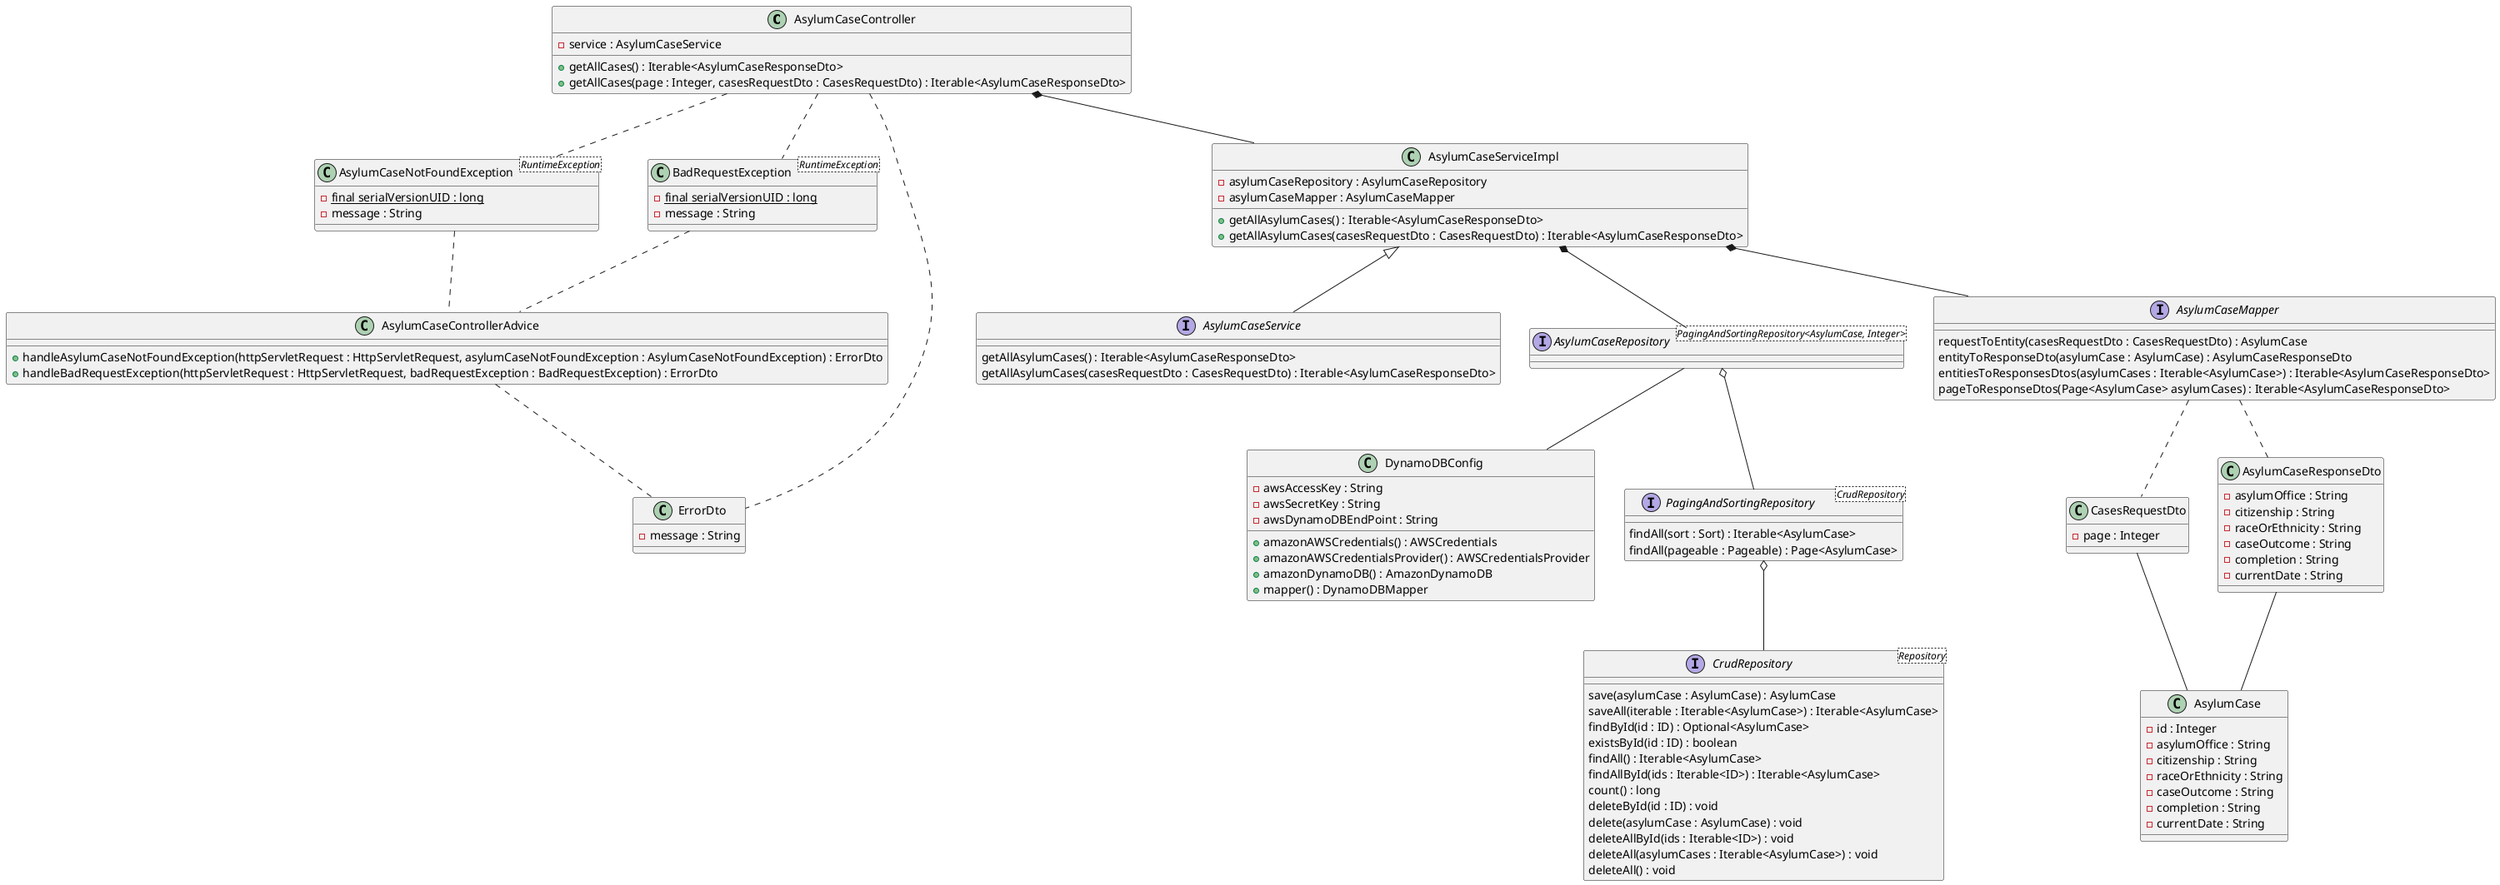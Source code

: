 @startuml

'End point mappings
class AsylumCaseController {
    - service : AsylumCaseService
    + getAllCases() : Iterable<AsylumCaseResponseDto>
    + getAllCases(page : Integer, casesRequestDto : CasesRequestDto) : Iterable<AsylumCaseResponseDto>
}

class AsylumCaseControllerAdvice {
    + handleAsylumCaseNotFoundException(httpServletRequest : HttpServletRequest, asylumCaseNotFoundException : AsylumCaseNotFoundException) : ErrorDto
    + handleBadRequestException(httpServletRequest : HttpServletRequest, badRequestException : BadRequestException) : ErrorDto
}

class AsylumCaseNotFoundException<RuntimeException> {
    - {static} final serialVersionUID : long
    - message : String
}

class BadRequestException<RuntimeException> {
    - {static} final serialVersionUID : long
    - message : String
}

'Add cache config Annotations in service
interface AsylumCaseService {
    getAllAsylumCases() : Iterable<AsylumCaseResponseDto>
    getAllAsylumCases(casesRequestDto : CasesRequestDto) : Iterable<AsylumCaseResponseDto>
}

class AsylumCaseServiceImpl {
    - asylumCaseRepository : AsylumCaseRepository
    - asylumCaseMapper : AsylumCaseMapper
    + getAllAsylumCases() : Iterable<AsylumCaseResponseDto>
    + getAllAsylumCases(casesRequestDto : CasesRequestDto) : Iterable<AsylumCaseResponseDto>
}

'Config for DynamoDB
class DynamoDBConfig {
    - awsAccessKey : String
    - awsSecretKey : String
    - awsDynamoDBEndPoint : String
    + amazonAWSCredentials() : AWSCredentials
    + amazonAWSCredentialsProvider() : AWSCredentialsProvider
    + amazonDynamoDB() : AmazonDynamoDB
    + mapper() : DynamoDBMapper
}

'repo for DynamoDB calls
interface AsylumCaseRepository <PagingAndSortingRepository<AsylumCase, Integer>> { }

'Entity for data model
class AsylumCase {
    - id : Integer
    - asylumOffice : String
    - citizenship : String
    - raceOrEthnicity : String
    - caseOutcome : String
    - completion : String
    - currentDate : String
}

class ErrorDto {
    - message : String
}

class CasesRequestDto {
    - page : Integer
}

class AsylumCaseResponseDto {
    - asylumOffice : String
    - citizenship : String
    - raceOrEthnicity : String
    - caseOutcome : String
    - completion : String
    - currentDate : String
}

' Part of the  MapStruct dependency
interface AsylumCaseMapper {
    requestToEntity(casesRequestDto : CasesRequestDto) : AsylumCase
    entityToResponseDto(asylumCase : AsylumCase) : AsylumCaseResponseDto
    entitiesToResponsesDtos(asylumCases : Iterable<AsylumCase>) : Iterable<AsylumCaseResponseDto>
    pageToResponseDtos(Page<AsylumCase> asylumCases) : Iterable<AsylumCaseResponseDto>
}

'Not owned classes & interfaces
interface PagingAndSortingRepository <CrudRepository> {
    findAll(sort : Sort) : Iterable<AsylumCase>
    findAll(pageable : Pageable) : Page<AsylumCase>
}

interface CrudRepository <Repository> {
    save(asylumCase : AsylumCase) : AsylumCase
    saveAll(iterable : Iterable<AsylumCase>) : Iterable<AsylumCase>
    findById(id : ID) : Optional<AsylumCase>
    existsById(id : ID) : boolean
    findAll() : Iterable<AsylumCase>
    findAllById(ids : Iterable<ID>) : Iterable<AsylumCase>
    count() : long
    deleteById(id : ID) : void
    delete(asylumCase : AsylumCase) : void
    deleteAllById(ids : Iterable<ID>) : void
    deleteAll(asylumCases : Iterable<AsylumCase>) : void
    deleteAll() : void
}

AsylumCaseController *-- AsylumCaseServiceImpl
AsylumCaseController .. AsylumCaseNotFoundException
AsylumCaseController .. BadRequestException
AsylumCaseController .. ErrorDto

AsylumCaseNotFoundException .. AsylumCaseControllerAdvice
BadRequestException .. AsylumCaseControllerAdvice

AsylumCaseControllerAdvice .. ErrorDto

AsylumCaseServiceImpl <|-- AsylumCaseService
AsylumCaseServiceImpl *-- AsylumCaseRepository
AsylumCaseServiceImpl *-- AsylumCaseMapper


AsylumCaseMapper .. CasesRequestDto
AsylumCaseMapper .. AsylumCaseResponseDto

CasesRequestDto -- AsylumCase

AsylumCaseResponseDto -- AsylumCase

AsylumCaseRepository  o-- PagingAndSortingRepository
AsylumCaseRepository -- DynamoDBConfig

PagingAndSortingRepository  o-- CrudRepository

'Extension/
'Association <|-- (owner <|-- pet) Implements
'Composition *-- (pet *-- leg) Instantiation (part of)
'Aggregation (car o-- wheel) Extends (has a)

@enduml